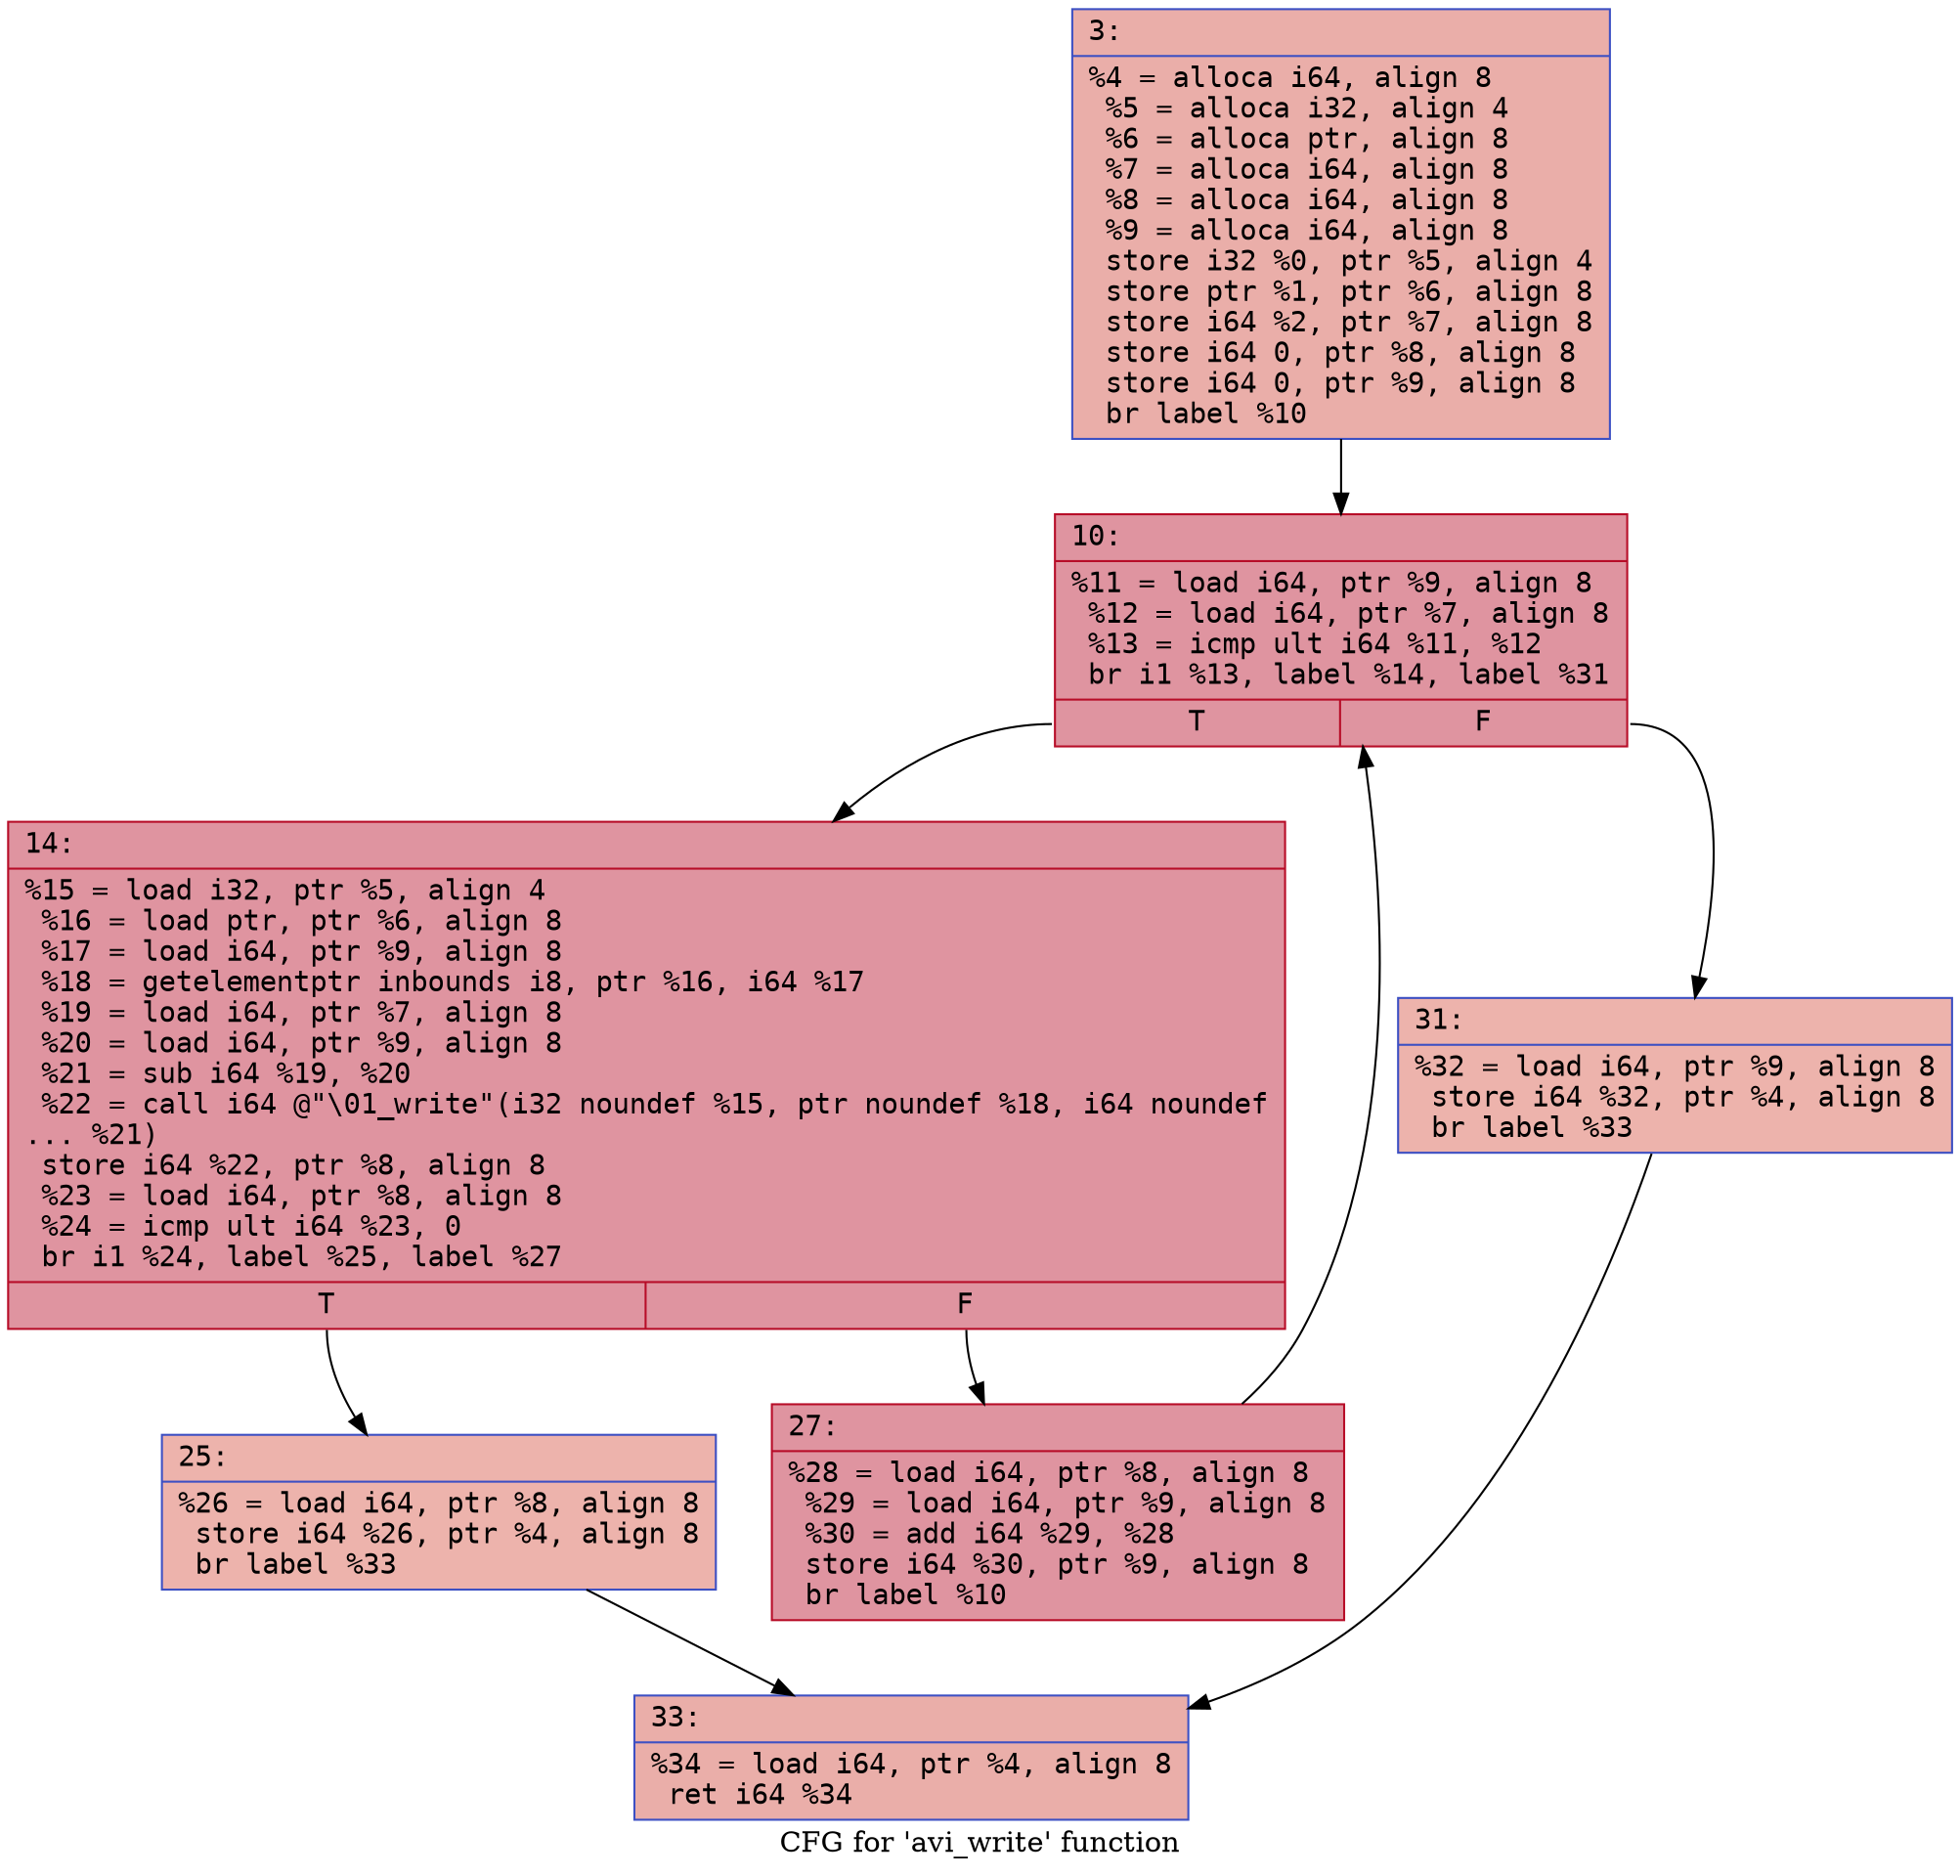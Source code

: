 digraph "CFG for 'avi_write' function" {
	label="CFG for 'avi_write' function";

	Node0x6000005ba8f0 [shape=record,color="#3d50c3ff", style=filled, fillcolor="#d0473d70" fontname="Courier",label="{3:\l|  %4 = alloca i64, align 8\l  %5 = alloca i32, align 4\l  %6 = alloca ptr, align 8\l  %7 = alloca i64, align 8\l  %8 = alloca i64, align 8\l  %9 = alloca i64, align 8\l  store i32 %0, ptr %5, align 4\l  store ptr %1, ptr %6, align 8\l  store i64 %2, ptr %7, align 8\l  store i64 0, ptr %8, align 8\l  store i64 0, ptr %9, align 8\l  br label %10\l}"];
	Node0x6000005ba8f0 -> Node0x6000005ba940[tooltip="3 -> 10\nProbability 100.00%" ];
	Node0x6000005ba940 [shape=record,color="#b70d28ff", style=filled, fillcolor="#b70d2870" fontname="Courier",label="{10:\l|  %11 = load i64, ptr %9, align 8\l  %12 = load i64, ptr %7, align 8\l  %13 = icmp ult i64 %11, %12\l  br i1 %13, label %14, label %31\l|{<s0>T|<s1>F}}"];
	Node0x6000005ba940:s0 -> Node0x6000005ba990[tooltip="10 -> 14\nProbability 96.88%" ];
	Node0x6000005ba940:s1 -> Node0x6000005baa80[tooltip="10 -> 31\nProbability 3.12%" ];
	Node0x6000005ba990 [shape=record,color="#b70d28ff", style=filled, fillcolor="#b70d2870" fontname="Courier",label="{14:\l|  %15 = load i32, ptr %5, align 4\l  %16 = load ptr, ptr %6, align 8\l  %17 = load i64, ptr %9, align 8\l  %18 = getelementptr inbounds i8, ptr %16, i64 %17\l  %19 = load i64, ptr %7, align 8\l  %20 = load i64, ptr %9, align 8\l  %21 = sub i64 %19, %20\l  %22 = call i64 @\"\\01_write\"(i32 noundef %15, ptr noundef %18, i64 noundef\l... %21)\l  store i64 %22, ptr %8, align 8\l  %23 = load i64, ptr %8, align 8\l  %24 = icmp ult i64 %23, 0\l  br i1 %24, label %25, label %27\l|{<s0>T|<s1>F}}"];
	Node0x6000005ba990:s0 -> Node0x6000005ba9e0[tooltip="14 -> 25\nProbability 3.12%" ];
	Node0x6000005ba990:s1 -> Node0x6000005baa30[tooltip="14 -> 27\nProbability 96.88%" ];
	Node0x6000005ba9e0 [shape=record,color="#3d50c3ff", style=filled, fillcolor="#d6524470" fontname="Courier",label="{25:\l|  %26 = load i64, ptr %8, align 8\l  store i64 %26, ptr %4, align 8\l  br label %33\l}"];
	Node0x6000005ba9e0 -> Node0x6000005baad0[tooltip="25 -> 33\nProbability 100.00%" ];
	Node0x6000005baa30 [shape=record,color="#b70d28ff", style=filled, fillcolor="#b70d2870" fontname="Courier",label="{27:\l|  %28 = load i64, ptr %8, align 8\l  %29 = load i64, ptr %9, align 8\l  %30 = add i64 %29, %28\l  store i64 %30, ptr %9, align 8\l  br label %10\l}"];
	Node0x6000005baa30 -> Node0x6000005ba940[tooltip="27 -> 10\nProbability 100.00%" ];
	Node0x6000005baa80 [shape=record,color="#3d50c3ff", style=filled, fillcolor="#d6524470" fontname="Courier",label="{31:\l|  %32 = load i64, ptr %9, align 8\l  store i64 %32, ptr %4, align 8\l  br label %33\l}"];
	Node0x6000005baa80 -> Node0x6000005baad0[tooltip="31 -> 33\nProbability 100.00%" ];
	Node0x6000005baad0 [shape=record,color="#3d50c3ff", style=filled, fillcolor="#d0473d70" fontname="Courier",label="{33:\l|  %34 = load i64, ptr %4, align 8\l  ret i64 %34\l}"];
}
